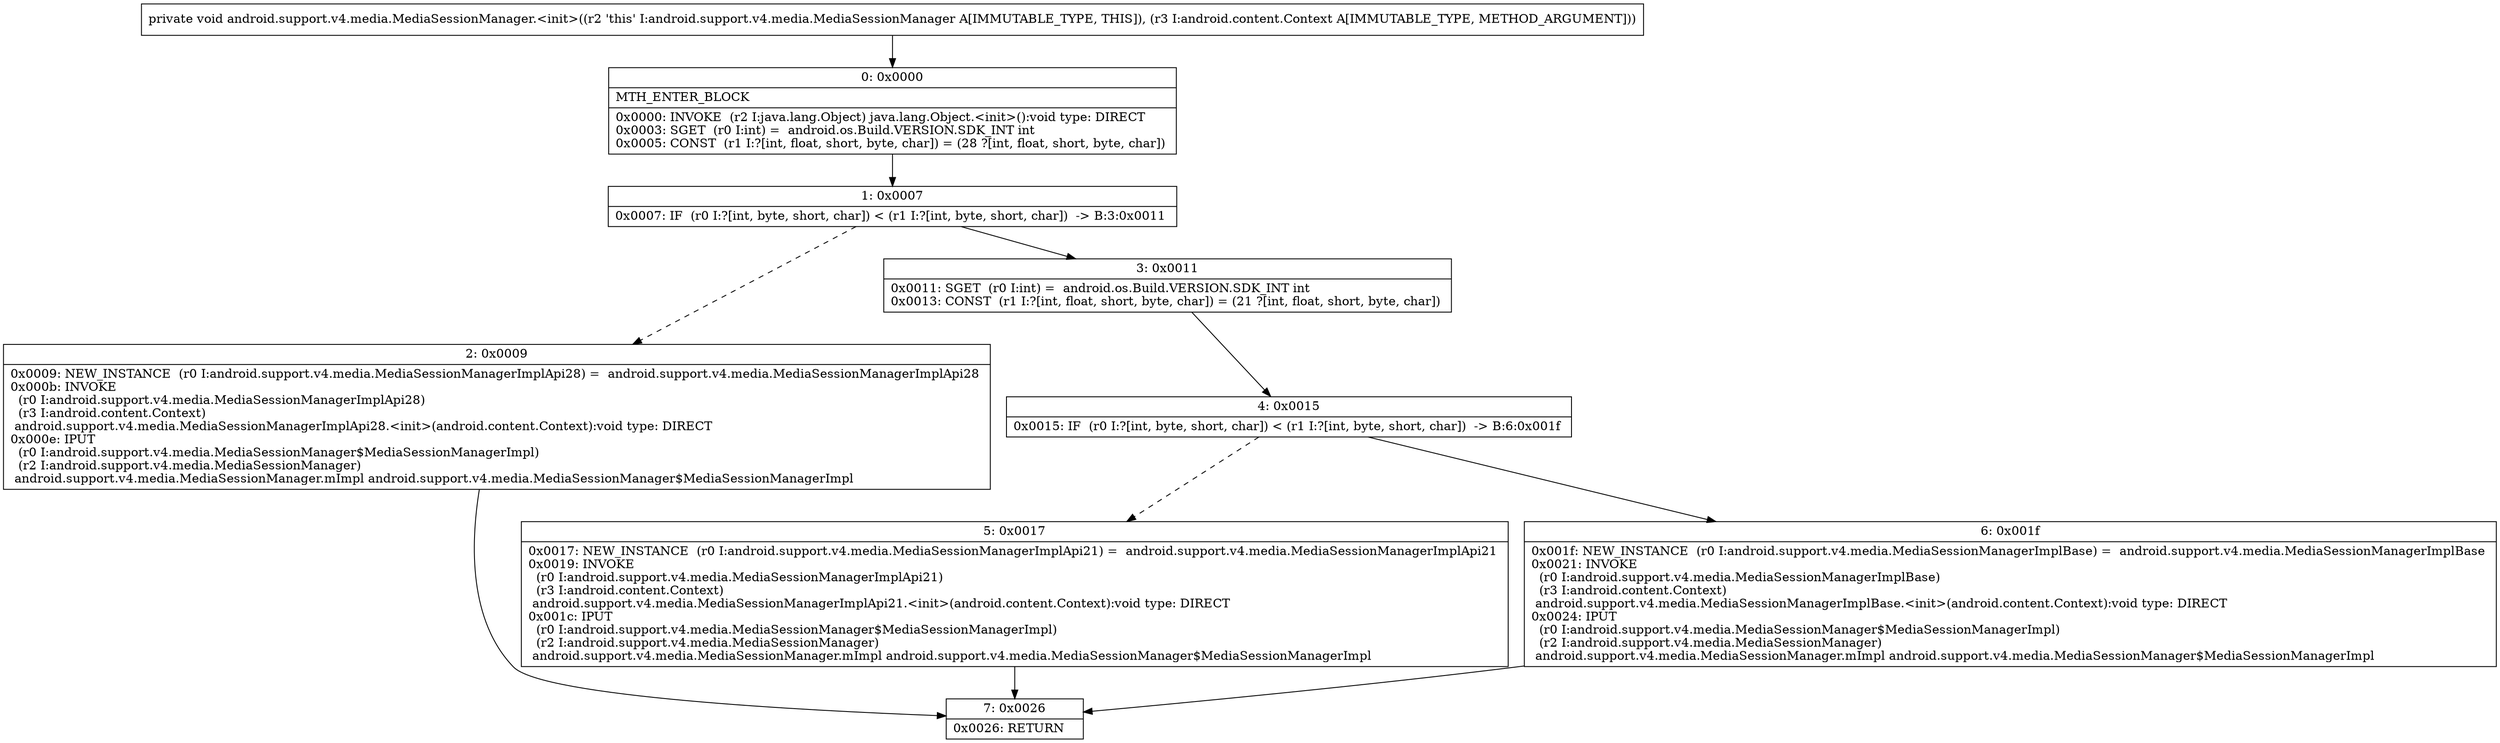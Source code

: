 digraph "CFG forandroid.support.v4.media.MediaSessionManager.\<init\>(Landroid\/content\/Context;)V" {
Node_0 [shape=record,label="{0\:\ 0x0000|MTH_ENTER_BLOCK\l|0x0000: INVOKE  (r2 I:java.lang.Object) java.lang.Object.\<init\>():void type: DIRECT \l0x0003: SGET  (r0 I:int) =  android.os.Build.VERSION.SDK_INT int \l0x0005: CONST  (r1 I:?[int, float, short, byte, char]) = (28 ?[int, float, short, byte, char]) \l}"];
Node_1 [shape=record,label="{1\:\ 0x0007|0x0007: IF  (r0 I:?[int, byte, short, char]) \< (r1 I:?[int, byte, short, char])  \-\> B:3:0x0011 \l}"];
Node_2 [shape=record,label="{2\:\ 0x0009|0x0009: NEW_INSTANCE  (r0 I:android.support.v4.media.MediaSessionManagerImplApi28) =  android.support.v4.media.MediaSessionManagerImplApi28 \l0x000b: INVOKE  \l  (r0 I:android.support.v4.media.MediaSessionManagerImplApi28)\l  (r3 I:android.content.Context)\l android.support.v4.media.MediaSessionManagerImplApi28.\<init\>(android.content.Context):void type: DIRECT \l0x000e: IPUT  \l  (r0 I:android.support.v4.media.MediaSessionManager$MediaSessionManagerImpl)\l  (r2 I:android.support.v4.media.MediaSessionManager)\l android.support.v4.media.MediaSessionManager.mImpl android.support.v4.media.MediaSessionManager$MediaSessionManagerImpl \l}"];
Node_3 [shape=record,label="{3\:\ 0x0011|0x0011: SGET  (r0 I:int) =  android.os.Build.VERSION.SDK_INT int \l0x0013: CONST  (r1 I:?[int, float, short, byte, char]) = (21 ?[int, float, short, byte, char]) \l}"];
Node_4 [shape=record,label="{4\:\ 0x0015|0x0015: IF  (r0 I:?[int, byte, short, char]) \< (r1 I:?[int, byte, short, char])  \-\> B:6:0x001f \l}"];
Node_5 [shape=record,label="{5\:\ 0x0017|0x0017: NEW_INSTANCE  (r0 I:android.support.v4.media.MediaSessionManagerImplApi21) =  android.support.v4.media.MediaSessionManagerImplApi21 \l0x0019: INVOKE  \l  (r0 I:android.support.v4.media.MediaSessionManagerImplApi21)\l  (r3 I:android.content.Context)\l android.support.v4.media.MediaSessionManagerImplApi21.\<init\>(android.content.Context):void type: DIRECT \l0x001c: IPUT  \l  (r0 I:android.support.v4.media.MediaSessionManager$MediaSessionManagerImpl)\l  (r2 I:android.support.v4.media.MediaSessionManager)\l android.support.v4.media.MediaSessionManager.mImpl android.support.v4.media.MediaSessionManager$MediaSessionManagerImpl \l}"];
Node_6 [shape=record,label="{6\:\ 0x001f|0x001f: NEW_INSTANCE  (r0 I:android.support.v4.media.MediaSessionManagerImplBase) =  android.support.v4.media.MediaSessionManagerImplBase \l0x0021: INVOKE  \l  (r0 I:android.support.v4.media.MediaSessionManagerImplBase)\l  (r3 I:android.content.Context)\l android.support.v4.media.MediaSessionManagerImplBase.\<init\>(android.content.Context):void type: DIRECT \l0x0024: IPUT  \l  (r0 I:android.support.v4.media.MediaSessionManager$MediaSessionManagerImpl)\l  (r2 I:android.support.v4.media.MediaSessionManager)\l android.support.v4.media.MediaSessionManager.mImpl android.support.v4.media.MediaSessionManager$MediaSessionManagerImpl \l}"];
Node_7 [shape=record,label="{7\:\ 0x0026|0x0026: RETURN   \l}"];
MethodNode[shape=record,label="{private void android.support.v4.media.MediaSessionManager.\<init\>((r2 'this' I:android.support.v4.media.MediaSessionManager A[IMMUTABLE_TYPE, THIS]), (r3 I:android.content.Context A[IMMUTABLE_TYPE, METHOD_ARGUMENT])) }"];
MethodNode -> Node_0;
Node_0 -> Node_1;
Node_1 -> Node_2[style=dashed];
Node_1 -> Node_3;
Node_2 -> Node_7;
Node_3 -> Node_4;
Node_4 -> Node_5[style=dashed];
Node_4 -> Node_6;
Node_5 -> Node_7;
Node_6 -> Node_7;
}

